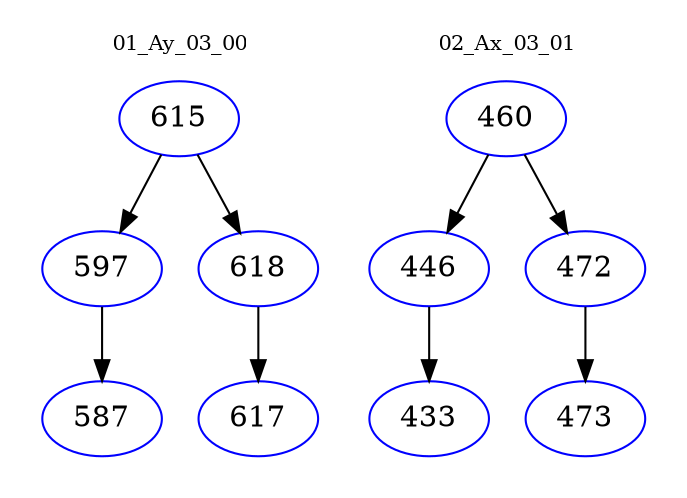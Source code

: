 digraph{
subgraph cluster_0 {
color = white
label = "01_Ay_03_00";
fontsize=10;
T0_615 [label="615", color="blue"]
T0_615 -> T0_597 [color="black"]
T0_597 [label="597", color="blue"]
T0_597 -> T0_587 [color="black"]
T0_587 [label="587", color="blue"]
T0_615 -> T0_618 [color="black"]
T0_618 [label="618", color="blue"]
T0_618 -> T0_617 [color="black"]
T0_617 [label="617", color="blue"]
}
subgraph cluster_1 {
color = white
label = "02_Ax_03_01";
fontsize=10;
T1_460 [label="460", color="blue"]
T1_460 -> T1_446 [color="black"]
T1_446 [label="446", color="blue"]
T1_446 -> T1_433 [color="black"]
T1_433 [label="433", color="blue"]
T1_460 -> T1_472 [color="black"]
T1_472 [label="472", color="blue"]
T1_472 -> T1_473 [color="black"]
T1_473 [label="473", color="blue"]
}
}
